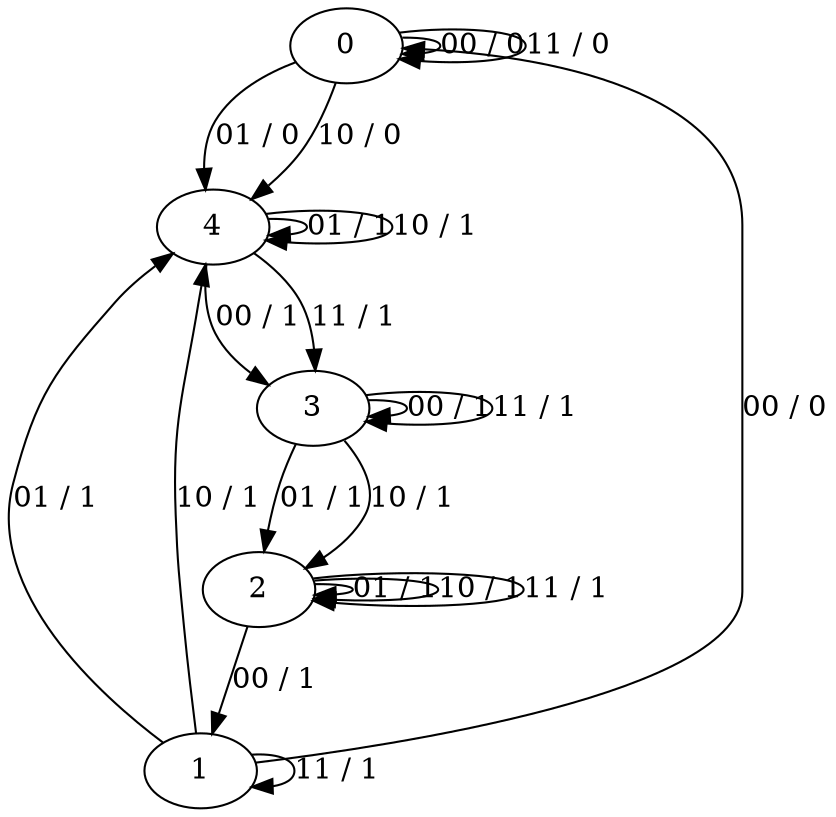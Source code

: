 digraph {
0
1
2
3
4
0 -> 0 [label="00 / 0"]
0 -> 4 [label="01 / 0"]
0 -> 4 [label="10 / 0"]
0 -> 0 [label="11 / 0"]
1 -> 0 [label="00 / 0"]
1 -> 4 [label="01 / 1"]
1 -> 4 [label="10 / 1"]
1 -> 1 [label="11 / 1"]
2 -> 1 [label="00 / 1"]
2 -> 2 [label="01 / 1"]
2 -> 2 [label="10 / 1"]
2 -> 2 [label="11 / 1"]
3 -> 3 [label="00 / 1"]
3 -> 2 [label="01 / 1"]
3 -> 2 [label="10 / 1"]
3 -> 3 [label="11 / 1"]
4 -> 3 [label="00 / 1"]
4 -> 4 [label="01 / 1"]
4 -> 4 [label="10 / 1"]
4 -> 3 [label="11 / 1"]
}
